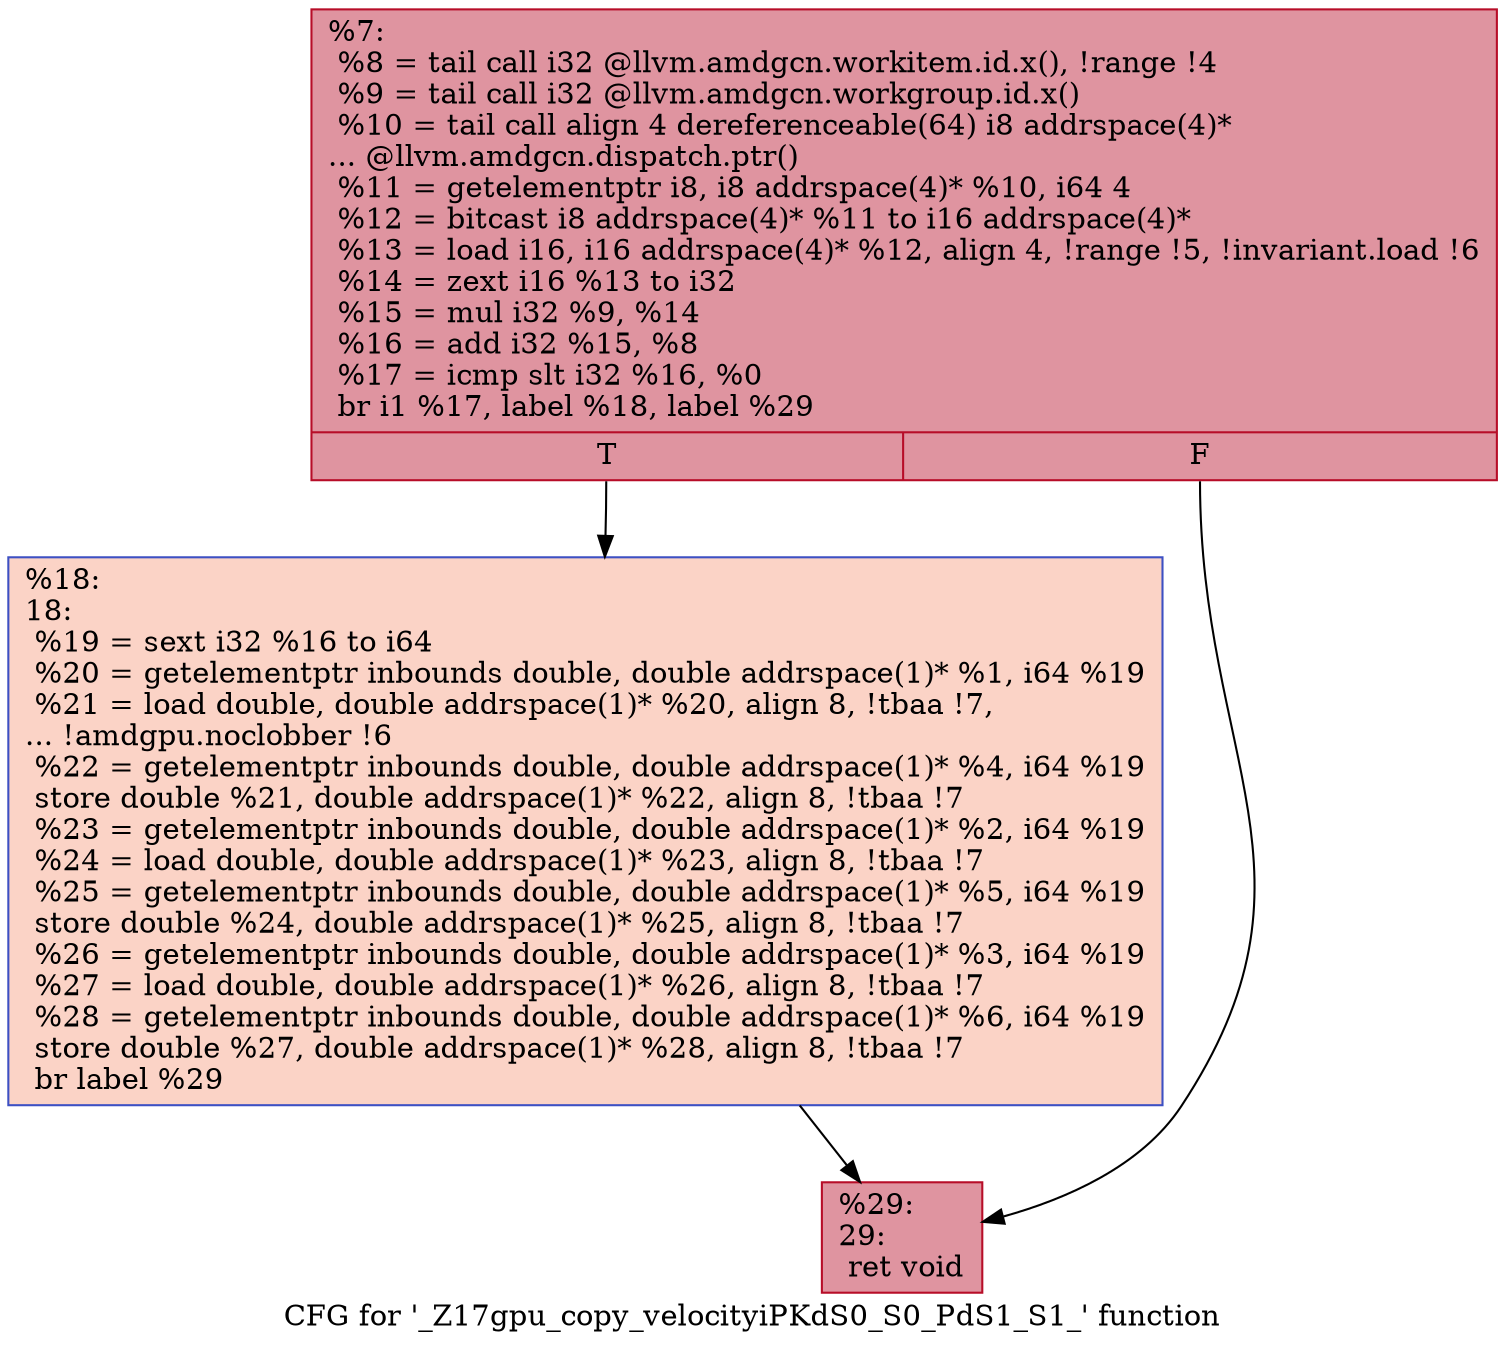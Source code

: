 digraph "CFG for '_Z17gpu_copy_velocityiPKdS0_S0_PdS1_S1_' function" {
	label="CFG for '_Z17gpu_copy_velocityiPKdS0_S0_PdS1_S1_' function";

	Node0x4dca3b0 [shape=record,color="#b70d28ff", style=filled, fillcolor="#b70d2870",label="{%7:\l  %8 = tail call i32 @llvm.amdgcn.workitem.id.x(), !range !4\l  %9 = tail call i32 @llvm.amdgcn.workgroup.id.x()\l  %10 = tail call align 4 dereferenceable(64) i8 addrspace(4)*\l... @llvm.amdgcn.dispatch.ptr()\l  %11 = getelementptr i8, i8 addrspace(4)* %10, i64 4\l  %12 = bitcast i8 addrspace(4)* %11 to i16 addrspace(4)*\l  %13 = load i16, i16 addrspace(4)* %12, align 4, !range !5, !invariant.load !6\l  %14 = zext i16 %13 to i32\l  %15 = mul i32 %9, %14\l  %16 = add i32 %15, %8\l  %17 = icmp slt i32 %16, %0\l  br i1 %17, label %18, label %29\l|{<s0>T|<s1>F}}"];
	Node0x4dca3b0:s0 -> Node0x4dcc320;
	Node0x4dca3b0:s1 -> Node0x4dcc3b0;
	Node0x4dcc320 [shape=record,color="#3d50c3ff", style=filled, fillcolor="#f59c7d70",label="{%18:\l18:                                               \l  %19 = sext i32 %16 to i64\l  %20 = getelementptr inbounds double, double addrspace(1)* %1, i64 %19\l  %21 = load double, double addrspace(1)* %20, align 8, !tbaa !7,\l... !amdgpu.noclobber !6\l  %22 = getelementptr inbounds double, double addrspace(1)* %4, i64 %19\l  store double %21, double addrspace(1)* %22, align 8, !tbaa !7\l  %23 = getelementptr inbounds double, double addrspace(1)* %2, i64 %19\l  %24 = load double, double addrspace(1)* %23, align 8, !tbaa !7\l  %25 = getelementptr inbounds double, double addrspace(1)* %5, i64 %19\l  store double %24, double addrspace(1)* %25, align 8, !tbaa !7\l  %26 = getelementptr inbounds double, double addrspace(1)* %3, i64 %19\l  %27 = load double, double addrspace(1)* %26, align 8, !tbaa !7\l  %28 = getelementptr inbounds double, double addrspace(1)* %6, i64 %19\l  store double %27, double addrspace(1)* %28, align 8, !tbaa !7\l  br label %29\l}"];
	Node0x4dcc320 -> Node0x4dcc3b0;
	Node0x4dcc3b0 [shape=record,color="#b70d28ff", style=filled, fillcolor="#b70d2870",label="{%29:\l29:                                               \l  ret void\l}"];
}
